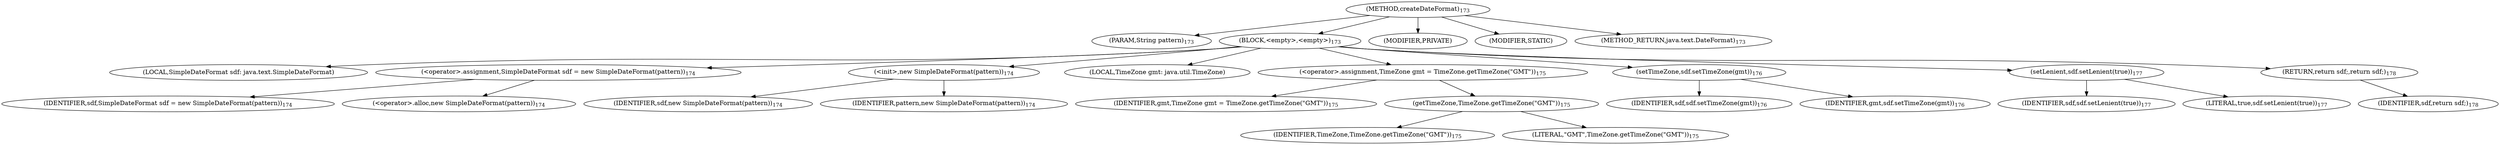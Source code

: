 digraph "createDateFormat" {  
"134" [label = <(METHOD,createDateFormat)<SUB>173</SUB>> ]
"135" [label = <(PARAM,String pattern)<SUB>173</SUB>> ]
"136" [label = <(BLOCK,&lt;empty&gt;,&lt;empty&gt;)<SUB>173</SUB>> ]
"10" [label = <(LOCAL,SimpleDateFormat sdf: java.text.SimpleDateFormat)> ]
"137" [label = <(&lt;operator&gt;.assignment,SimpleDateFormat sdf = new SimpleDateFormat(pattern))<SUB>174</SUB>> ]
"138" [label = <(IDENTIFIER,sdf,SimpleDateFormat sdf = new SimpleDateFormat(pattern))<SUB>174</SUB>> ]
"139" [label = <(&lt;operator&gt;.alloc,new SimpleDateFormat(pattern))<SUB>174</SUB>> ]
"140" [label = <(&lt;init&gt;,new SimpleDateFormat(pattern))<SUB>174</SUB>> ]
"9" [label = <(IDENTIFIER,sdf,new SimpleDateFormat(pattern))<SUB>174</SUB>> ]
"141" [label = <(IDENTIFIER,pattern,new SimpleDateFormat(pattern))<SUB>174</SUB>> ]
"142" [label = <(LOCAL,TimeZone gmt: java.util.TimeZone)> ]
"143" [label = <(&lt;operator&gt;.assignment,TimeZone gmt = TimeZone.getTimeZone(&quot;GMT&quot;))<SUB>175</SUB>> ]
"144" [label = <(IDENTIFIER,gmt,TimeZone gmt = TimeZone.getTimeZone(&quot;GMT&quot;))<SUB>175</SUB>> ]
"145" [label = <(getTimeZone,TimeZone.getTimeZone(&quot;GMT&quot;))<SUB>175</SUB>> ]
"146" [label = <(IDENTIFIER,TimeZone,TimeZone.getTimeZone(&quot;GMT&quot;))<SUB>175</SUB>> ]
"147" [label = <(LITERAL,&quot;GMT&quot;,TimeZone.getTimeZone(&quot;GMT&quot;))<SUB>175</SUB>> ]
"148" [label = <(setTimeZone,sdf.setTimeZone(gmt))<SUB>176</SUB>> ]
"149" [label = <(IDENTIFIER,sdf,sdf.setTimeZone(gmt))<SUB>176</SUB>> ]
"150" [label = <(IDENTIFIER,gmt,sdf.setTimeZone(gmt))<SUB>176</SUB>> ]
"151" [label = <(setLenient,sdf.setLenient(true))<SUB>177</SUB>> ]
"152" [label = <(IDENTIFIER,sdf,sdf.setLenient(true))<SUB>177</SUB>> ]
"153" [label = <(LITERAL,true,sdf.setLenient(true))<SUB>177</SUB>> ]
"154" [label = <(RETURN,return sdf;,return sdf;)<SUB>178</SUB>> ]
"155" [label = <(IDENTIFIER,sdf,return sdf;)<SUB>178</SUB>> ]
"156" [label = <(MODIFIER,PRIVATE)> ]
"157" [label = <(MODIFIER,STATIC)> ]
"158" [label = <(METHOD_RETURN,java.text.DateFormat)<SUB>173</SUB>> ]
  "134" -> "135" 
  "134" -> "136" 
  "134" -> "156" 
  "134" -> "157" 
  "134" -> "158" 
  "136" -> "10" 
  "136" -> "137" 
  "136" -> "140" 
  "136" -> "142" 
  "136" -> "143" 
  "136" -> "148" 
  "136" -> "151" 
  "136" -> "154" 
  "137" -> "138" 
  "137" -> "139" 
  "140" -> "9" 
  "140" -> "141" 
  "143" -> "144" 
  "143" -> "145" 
  "145" -> "146" 
  "145" -> "147" 
  "148" -> "149" 
  "148" -> "150" 
  "151" -> "152" 
  "151" -> "153" 
  "154" -> "155" 
}
